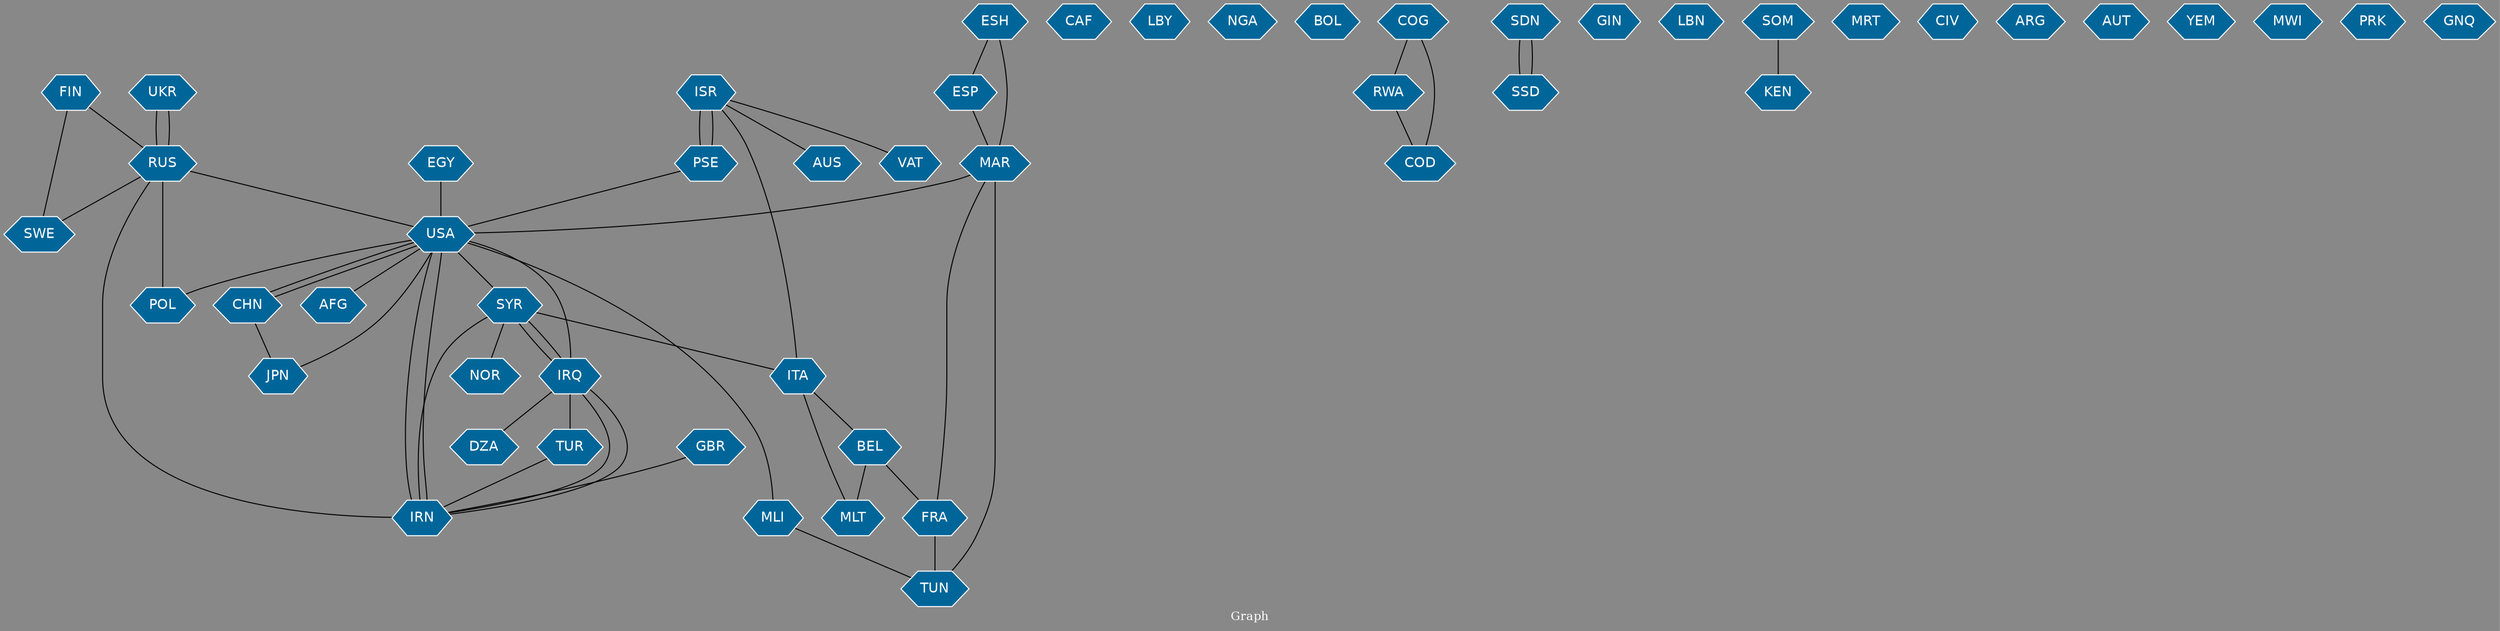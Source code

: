 // Countries together in item graph
graph {
	graph [bgcolor="#888888" fontcolor=white fontsize=12 label="Graph" outputorder=edgesfirst overlap=prism]
	node [color=white fillcolor="#006699" fontcolor=white fontname=Helvetica shape=hexagon style=filled]
	edge [arrowhead=open color=black fontcolor=white fontname=Courier fontsize=12]
		UKR [label=UKR]
		CAF [label=CAF]
		LBY [label=LBY]
		NGA [label=NGA]
		ISR [label=ISR]
		PSE [label=PSE]
		CHN [label=CHN]
		JPN [label=JPN]
		USA [label=USA]
		SYR [label=SYR]
		AFG [label=AFG]
		RUS [label=RUS]
		IRQ [label=IRQ]
		MAR [label=MAR]
		TUN [label=TUN]
		IRN [label=IRN]
		EGY [label=EGY]
		POL [label=POL]
		BOL [label=BOL]
		GBR [label=GBR]
		FIN [label=FIN]
		SWE [label=SWE]
		COG [label=COG]
		RWA [label=RWA]
		COD [label=COD]
		SDN [label=SDN]
		SSD [label=SSD]
		GIN [label=GIN]
		ESH [label=ESH]
		ESP [label=ESP]
		DZA [label=DZA]
		TUR [label=TUR]
		LBN [label=LBN]
		MLI [label=MLI]
		AUS [label=AUS]
		BEL [label=BEL]
		FRA [label=FRA]
		SOM [label=SOM]
		KEN [label=KEN]
		MRT [label=MRT]
		CIV [label=CIV]
		ARG [label=ARG]
		AUT [label=AUT]
		YEM [label=YEM]
		MWI [label=MWI]
		ITA [label=ITA]
		PRK [label=PRK]
		GNQ [label=GNQ]
		NOR [label=NOR]
		MLT [label=MLT]
		VAT [label=VAT]
			IRN -- RUS [weight=1]
			GBR -- IRN [weight=1]
			ISR -- PSE [weight=2]
			USA -- AFG [weight=1]
			UKR -- RUS [weight=5]
			JPN -- USA [weight=1]
			PSE -- ISR [weight=2]
			IRQ -- IRN [weight=2]
			CHN -- USA [weight=1]
			IRN -- IRQ [weight=1]
			MAR -- USA [weight=2]
			IRQ -- USA [weight=2]
			SYR -- IRQ [weight=3]
			IRQ -- TUR [weight=1]
			USA -- POL [weight=1]
			MAR -- TUN [weight=1]
			ISR -- ITA [weight=1]
			SYR -- NOR [weight=1]
			USA -- MLI [weight=1]
			ITA -- MLT [weight=1]
			ISR -- VAT [weight=1]
			ESH -- MAR [weight=1]
			USA -- SYR [weight=1]
			SYR -- ITA [weight=1]
			COG -- COD [weight=1]
			EGY -- USA [weight=1]
			SOM -- KEN [weight=1]
			ESP -- MAR [weight=1]
			RUS -- POL [weight=1]
			CHN -- JPN [weight=1]
			BEL -- MLT [weight=1]
			RUS -- USA [weight=3]
			MAR -- FRA [weight=1]
			MLI -- TUN [weight=1]
			RUS -- UKR [weight=4]
			PSE -- USA [weight=1]
			BEL -- FRA [weight=1]
			IRQ -- SYR [weight=1]
			IRN -- USA [weight=3]
			ISR -- AUS [weight=1]
			COG -- RWA [weight=1]
			FIN -- SWE [weight=1]
			FIN -- RUS [weight=1]
			SDN -- SSD [weight=1]
			USA -- CHN [weight=1]
			RWA -- COD [weight=1]
			IRQ -- DZA [weight=1]
			ESH -- ESP [weight=1]
			IRN -- SYR [weight=1]
			ITA -- BEL [weight=1]
			RUS -- SWE [weight=1]
			SSD -- SDN [weight=2]
			FRA -- TUN [weight=1]
			USA -- IRN [weight=1]
			TUR -- IRN [weight=1]
}